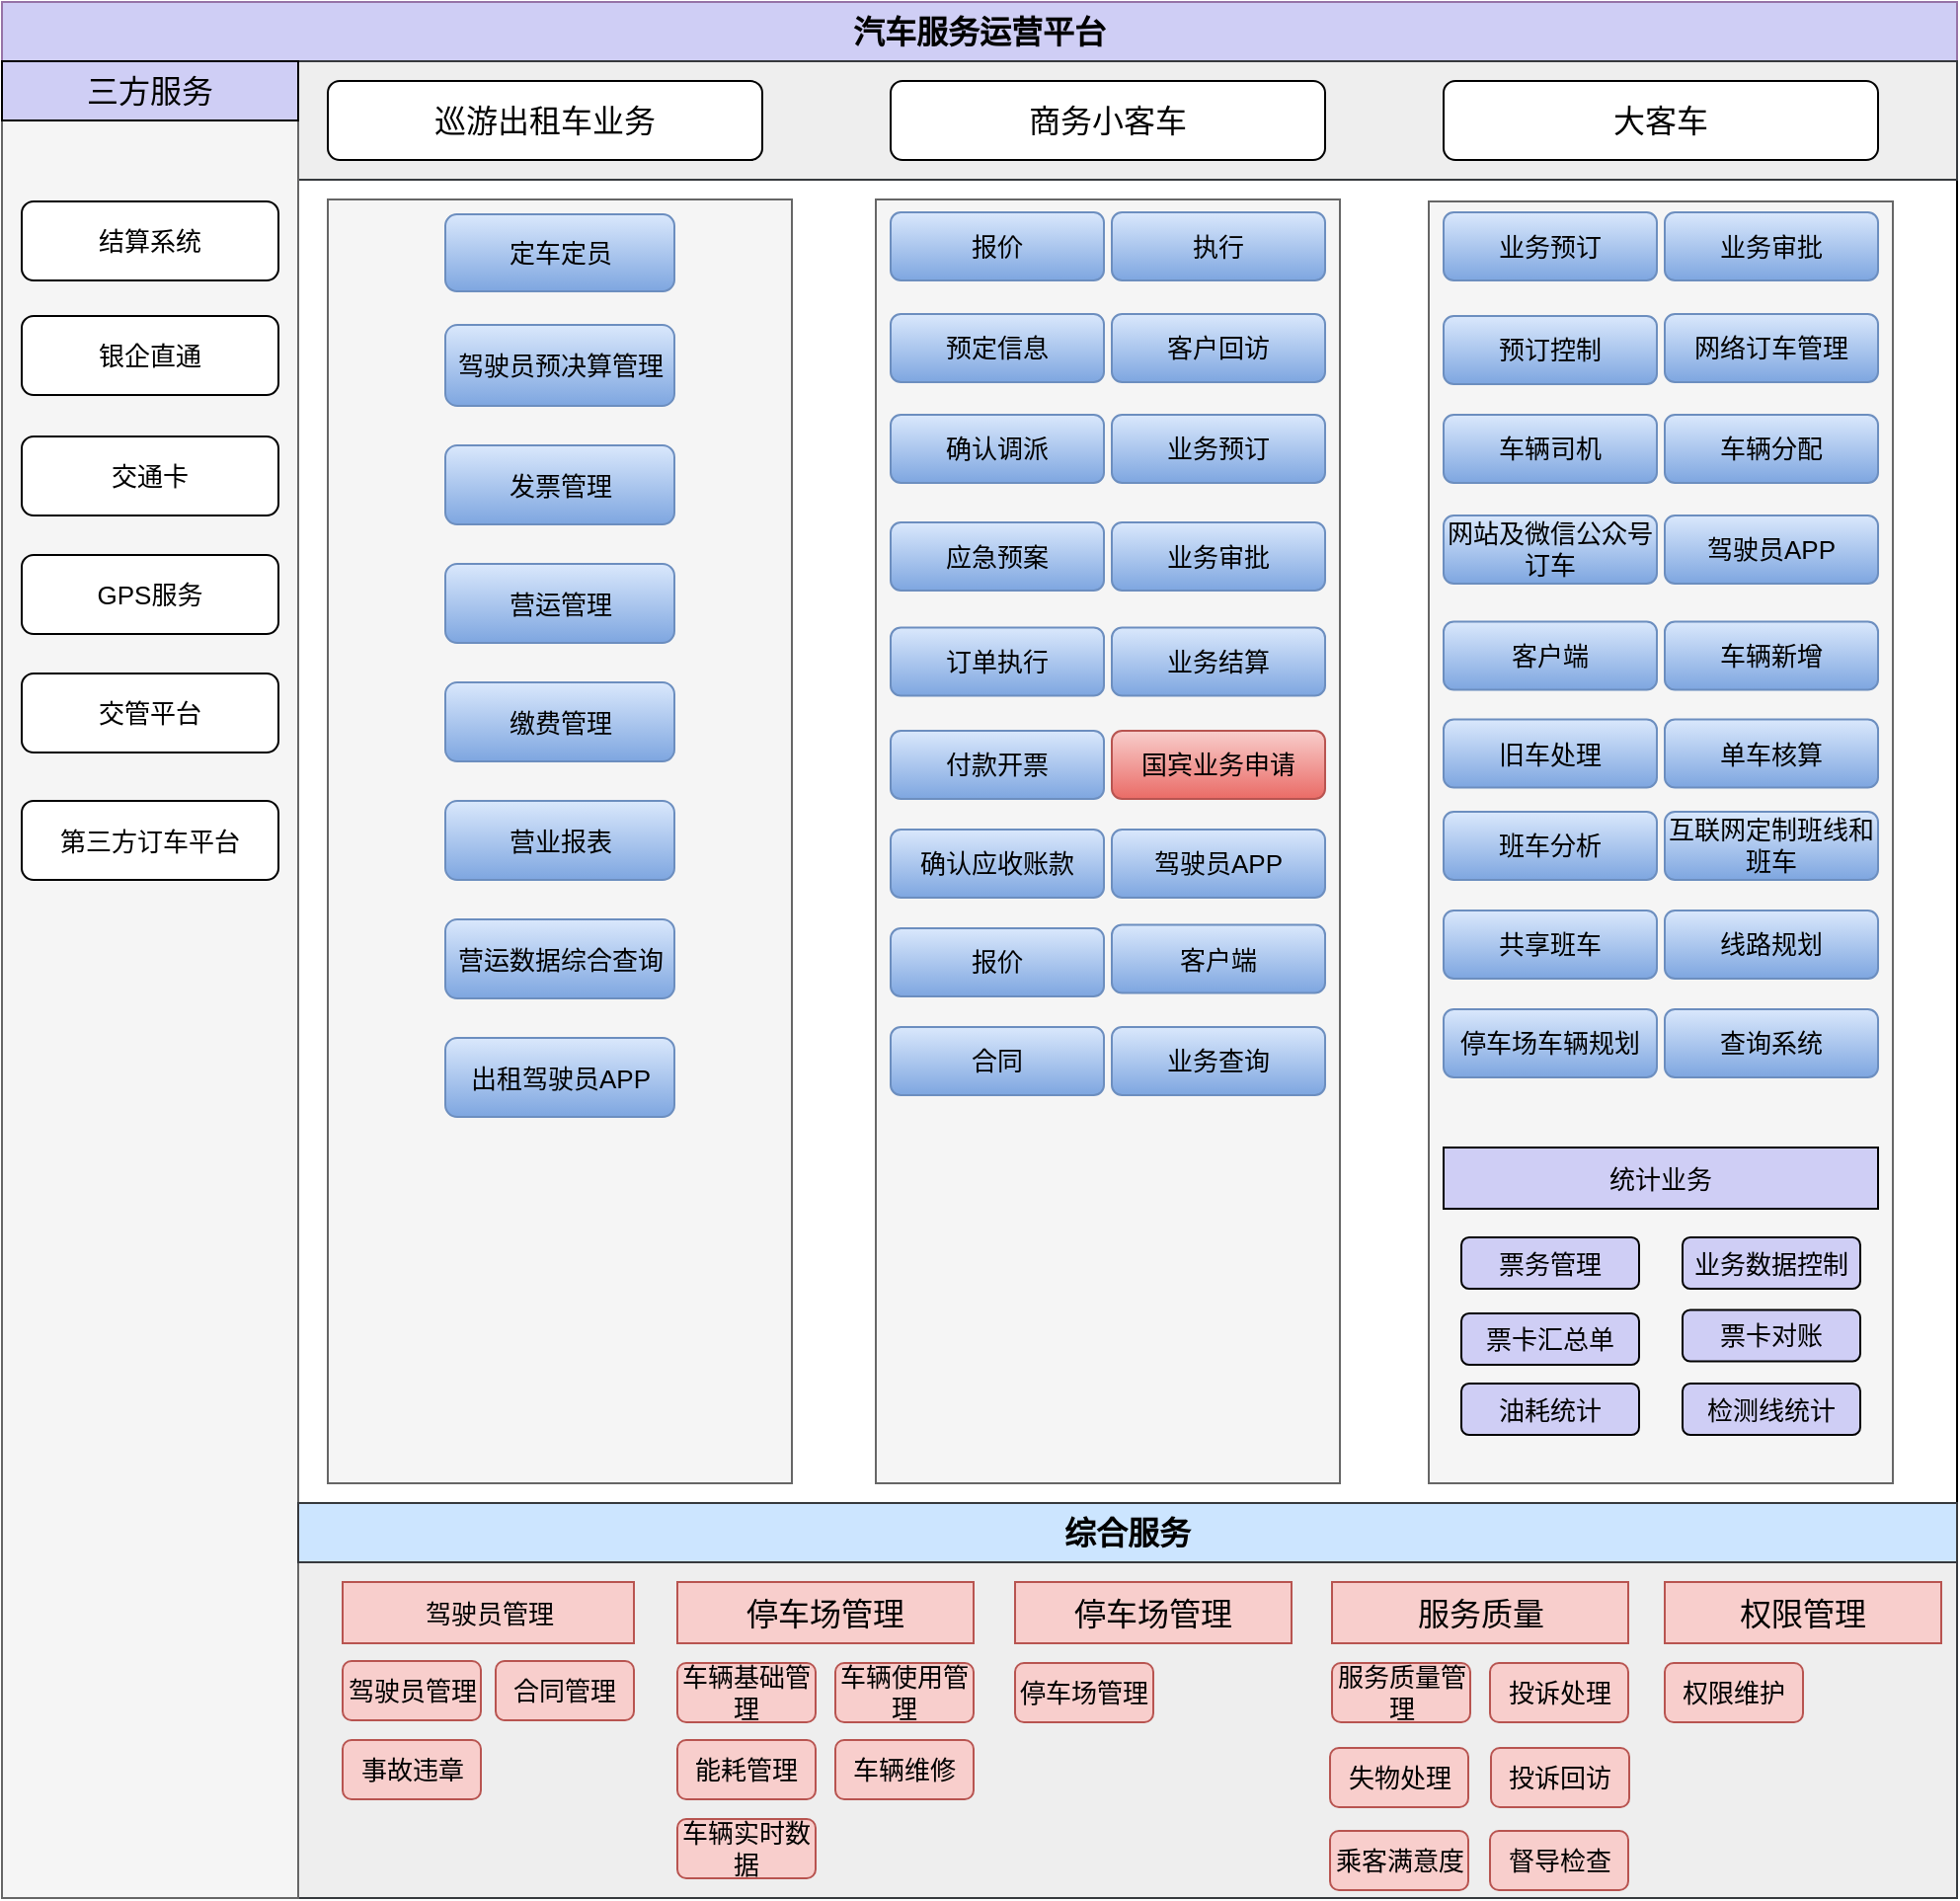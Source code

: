 <mxfile version="16.0.3" type="github">
  <diagram id="PbEHLwvle0bfFOzdE0RF" name="第 1 页">
    <mxGraphModel dx="1422" dy="762" grid="1" gridSize="10" guides="1" tooltips="1" connect="1" arrows="1" fold="1" page="1" pageScale="1" pageWidth="827" pageHeight="1169" math="0" shadow="0">
      <root>
        <mxCell id="0" />
        <mxCell id="1" parent="0" />
        <mxCell id="bQanzyuvM3PR-ToL9I3--1" value="" style="rounded=0;whiteSpace=wrap;html=1;" vertex="1" parent="1">
          <mxGeometry x="220" y="90" width="990" height="960" as="geometry" />
        </mxCell>
        <mxCell id="bQanzyuvM3PR-ToL9I3--2" value="汽车服务运营平台" style="rounded=0;whiteSpace=wrap;html=1;fillColor=#CFCEF5;strokeColor=#9673a6;fontStyle=1;fontSize=16;" vertex="1" parent="1">
          <mxGeometry x="220" y="90" width="990" height="30" as="geometry" />
        </mxCell>
        <mxCell id="bQanzyuvM3PR-ToL9I3--3" value="" style="rounded=0;whiteSpace=wrap;html=1;fontSize=16;fillColor=#eeeeee;strokeColor=#36393d;" vertex="1" parent="1">
          <mxGeometry x="220" y="120" width="990" height="60" as="geometry" />
        </mxCell>
        <mxCell id="bQanzyuvM3PR-ToL9I3--5" value="巡游出租车业务" style="rounded=1;whiteSpace=wrap;html=1;fontSize=16;" vertex="1" parent="1">
          <mxGeometry x="385" y="130" width="220" height="40" as="geometry" />
        </mxCell>
        <mxCell id="bQanzyuvM3PR-ToL9I3--6" value="商务小客车" style="rounded=1;whiteSpace=wrap;html=1;fontSize=16;" vertex="1" parent="1">
          <mxGeometry x="670" y="130" width="220" height="40" as="geometry" />
        </mxCell>
        <mxCell id="bQanzyuvM3PR-ToL9I3--7" value="大客车" style="rounded=1;whiteSpace=wrap;html=1;fontSize=16;" vertex="1" parent="1">
          <mxGeometry x="950" y="130" width="220" height="40" as="geometry" />
        </mxCell>
        <mxCell id="bQanzyuvM3PR-ToL9I3--8" value="" style="rounded=0;whiteSpace=wrap;html=1;fontSize=16;fillColor=#eeeeee;strokeColor=#36393d;" vertex="1" parent="1">
          <mxGeometry x="370" y="880" width="840" height="170" as="geometry" />
        </mxCell>
        <mxCell id="bQanzyuvM3PR-ToL9I3--24" value="" style="rounded=0;whiteSpace=wrap;html=1;fontSize=16;fillColor=#f5f5f5;strokeColor=#666666;fontColor=#333333;" vertex="1" parent="1">
          <mxGeometry x="220" y="150" width="150" height="900" as="geometry" />
        </mxCell>
        <mxCell id="bQanzyuvM3PR-ToL9I3--25" value="三方服务" style="rounded=0;whiteSpace=wrap;html=1;fontSize=16;fillColor=#CFCEF5;" vertex="1" parent="1">
          <mxGeometry x="220" y="120" width="150" height="30" as="geometry" />
        </mxCell>
        <mxCell id="bQanzyuvM3PR-ToL9I3--26" value="结算系统" style="rounded=1;whiteSpace=wrap;html=1;fontSize=13;" vertex="1" parent="1">
          <mxGeometry x="230" y="191" width="130" height="40" as="geometry" />
        </mxCell>
        <mxCell id="bQanzyuvM3PR-ToL9I3--27" value="银企直通" style="rounded=1;whiteSpace=wrap;html=1;fontSize=13;" vertex="1" parent="1">
          <mxGeometry x="230" y="249" width="130" height="40" as="geometry" />
        </mxCell>
        <mxCell id="bQanzyuvM3PR-ToL9I3--28" value="交通卡" style="rounded=1;whiteSpace=wrap;html=1;fontSize=13;" vertex="1" parent="1">
          <mxGeometry x="230" y="310" width="130" height="40" as="geometry" />
        </mxCell>
        <mxCell id="bQanzyuvM3PR-ToL9I3--29" value="GPS服务" style="rounded=1;whiteSpace=wrap;html=1;fontSize=13;" vertex="1" parent="1">
          <mxGeometry x="230" y="370" width="130" height="40" as="geometry" />
        </mxCell>
        <mxCell id="bQanzyuvM3PR-ToL9I3--30" value="交管平台" style="rounded=1;whiteSpace=wrap;html=1;fontSize=13;" vertex="1" parent="1">
          <mxGeometry x="230" y="430" width="130" height="40" as="geometry" />
        </mxCell>
        <mxCell id="bQanzyuvM3PR-ToL9I3--45" value="" style="rounded=0;whiteSpace=wrap;html=1;fontSize=13;fillColor=#f5f5f5;strokeColor=#666666;fontColor=#333333;" vertex="1" parent="1">
          <mxGeometry x="385" y="190" width="235" height="650" as="geometry" />
        </mxCell>
        <mxCell id="bQanzyuvM3PR-ToL9I3--34" value="定车定员" style="rounded=1;whiteSpace=wrap;html=1;fontSize=13;fillColor=#dae8fc;strokeColor=#6c8ebf;gradientColor=#7ea6e0;" vertex="1" parent="1">
          <mxGeometry x="444.5" y="197.5" width="116" height="39" as="geometry" />
        </mxCell>
        <mxCell id="bQanzyuvM3PR-ToL9I3--35" value="驾驶员预决算管理" style="rounded=1;whiteSpace=wrap;html=1;fontSize=13;fillColor=#dae8fc;strokeColor=#6c8ebf;gradientColor=#7ea6e0;" vertex="1" parent="1">
          <mxGeometry x="444.5" y="253.5" width="116" height="41" as="geometry" />
        </mxCell>
        <mxCell id="bQanzyuvM3PR-ToL9I3--36" value="发票管理" style="rounded=1;whiteSpace=wrap;html=1;fontSize=13;fillColor=#dae8fc;strokeColor=#6c8ebf;gradientColor=#7ea6e0;" vertex="1" parent="1">
          <mxGeometry x="444.5" y="314.5" width="116" height="40" as="geometry" />
        </mxCell>
        <mxCell id="bQanzyuvM3PR-ToL9I3--37" value="营运管理" style="rounded=1;whiteSpace=wrap;html=1;fontSize=13;fillColor=#dae8fc;strokeColor=#6c8ebf;gradientColor=#7ea6e0;" vertex="1" parent="1">
          <mxGeometry x="444.5" y="374.5" width="116" height="40" as="geometry" />
        </mxCell>
        <mxCell id="bQanzyuvM3PR-ToL9I3--38" value="缴费管理" style="rounded=1;whiteSpace=wrap;html=1;fontSize=13;fillColor=#dae8fc;strokeColor=#6c8ebf;gradientColor=#7ea6e0;" vertex="1" parent="1">
          <mxGeometry x="444.5" y="434.5" width="116" height="40" as="geometry" />
        </mxCell>
        <mxCell id="bQanzyuvM3PR-ToL9I3--39" value="营业报表" style="rounded=1;whiteSpace=wrap;html=1;fontSize=13;fillColor=#dae8fc;strokeColor=#6c8ebf;gradientColor=#7ea6e0;" vertex="1" parent="1">
          <mxGeometry x="444.5" y="494.5" width="116" height="40" as="geometry" />
        </mxCell>
        <mxCell id="bQanzyuvM3PR-ToL9I3--41" value="营运数据综合查询" style="rounded=1;whiteSpace=wrap;html=1;fontSize=13;fillColor=#dae8fc;strokeColor=#6c8ebf;gradientColor=#7ea6e0;" vertex="1" parent="1">
          <mxGeometry x="444.5" y="554.5" width="116" height="40" as="geometry" />
        </mxCell>
        <mxCell id="bQanzyuvM3PR-ToL9I3--43" value="出租驾驶员APP" style="rounded=1;whiteSpace=wrap;html=1;fontSize=13;fillColor=#dae8fc;strokeColor=#6c8ebf;gradientColor=#7ea6e0;" vertex="1" parent="1">
          <mxGeometry x="444.5" y="614.5" width="116" height="40" as="geometry" />
        </mxCell>
        <mxCell id="bQanzyuvM3PR-ToL9I3--46" value="第三方订车平台" style="rounded=1;whiteSpace=wrap;html=1;fontSize=13;" vertex="1" parent="1">
          <mxGeometry x="230" y="494.5" width="130" height="40" as="geometry" />
        </mxCell>
        <mxCell id="bQanzyuvM3PR-ToL9I3--47" value="" style="rounded=0;whiteSpace=wrap;html=1;fontSize=13;fillColor=#f5f5f5;strokeColor=#666666;fontColor=#333333;" vertex="1" parent="1">
          <mxGeometry x="662.5" y="190" width="235" height="650" as="geometry" />
        </mxCell>
        <mxCell id="bQanzyuvM3PR-ToL9I3--48" value="报价" style="rounded=1;whiteSpace=wrap;html=1;fontSize=13;fillColor=#dae8fc;strokeColor=#6c8ebf;gradientColor=#7ea6e0;" vertex="1" parent="1">
          <mxGeometry x="670" y="196.5" width="108" height="34.5" as="geometry" />
        </mxCell>
        <mxCell id="bQanzyuvM3PR-ToL9I3--49" value="预定信息" style="rounded=1;whiteSpace=wrap;html=1;fontSize=13;fillColor=#dae8fc;strokeColor=#6c8ebf;gradientColor=#7ea6e0;" vertex="1" parent="1">
          <mxGeometry x="670" y="248" width="108" height="34.5" as="geometry" />
        </mxCell>
        <mxCell id="bQanzyuvM3PR-ToL9I3--50" value="确认调派" style="rounded=1;whiteSpace=wrap;html=1;fontSize=13;fillColor=#dae8fc;strokeColor=#6c8ebf;gradientColor=#7ea6e0;" vertex="1" parent="1">
          <mxGeometry x="670" y="299" width="108" height="34.5" as="geometry" />
        </mxCell>
        <mxCell id="bQanzyuvM3PR-ToL9I3--51" value="应急预案" style="rounded=1;whiteSpace=wrap;html=1;fontSize=13;fillColor=#dae8fc;strokeColor=#6c8ebf;gradientColor=#7ea6e0;" vertex="1" parent="1">
          <mxGeometry x="670" y="353.5" width="108" height="34.5" as="geometry" />
        </mxCell>
        <mxCell id="bQanzyuvM3PR-ToL9I3--52" value="付款开票" style="rounded=1;whiteSpace=wrap;html=1;fontSize=13;fillColor=#dae8fc;strokeColor=#6c8ebf;gradientColor=#7ea6e0;" vertex="1" parent="1">
          <mxGeometry x="670" y="459" width="108" height="34.5" as="geometry" />
        </mxCell>
        <mxCell id="bQanzyuvM3PR-ToL9I3--53" value="确认应收账款" style="rounded=1;whiteSpace=wrap;html=1;fontSize=13;fillColor=#dae8fc;strokeColor=#6c8ebf;gradientColor=#7ea6e0;" vertex="1" parent="1">
          <mxGeometry x="670" y="509" width="108" height="34.5" as="geometry" />
        </mxCell>
        <mxCell id="bQanzyuvM3PR-ToL9I3--55" value="报价" style="rounded=1;whiteSpace=wrap;html=1;fontSize=13;fillColor=#dae8fc;strokeColor=#6c8ebf;gradientColor=#7ea6e0;" vertex="1" parent="1">
          <mxGeometry x="670" y="559" width="108" height="34.5" as="geometry" />
        </mxCell>
        <mxCell id="bQanzyuvM3PR-ToL9I3--56" value="合同" style="rounded=1;whiteSpace=wrap;html=1;fontSize=13;fillColor=#dae8fc;strokeColor=#6c8ebf;gradientColor=#7ea6e0;" vertex="1" parent="1">
          <mxGeometry x="670" y="609" width="108" height="34.5" as="geometry" />
        </mxCell>
        <mxCell id="bQanzyuvM3PR-ToL9I3--57" value="订单执行" style="rounded=1;whiteSpace=wrap;html=1;fontSize=13;fillColor=#dae8fc;strokeColor=#6c8ebf;gradientColor=#7ea6e0;" vertex="1" parent="1">
          <mxGeometry x="670" y="406.75" width="108" height="34.5" as="geometry" />
        </mxCell>
        <mxCell id="bQanzyuvM3PR-ToL9I3--58" value="执行" style="rounded=1;whiteSpace=wrap;html=1;fontSize=13;fillColor=#dae8fc;strokeColor=#6c8ebf;gradientColor=#7ea6e0;" vertex="1" parent="1">
          <mxGeometry x="782" y="196.5" width="108" height="34.5" as="geometry" />
        </mxCell>
        <mxCell id="bQanzyuvM3PR-ToL9I3--59" value="客户回访" style="rounded=1;whiteSpace=wrap;html=1;fontSize=13;fillColor=#dae8fc;strokeColor=#6c8ebf;gradientColor=#7ea6e0;" vertex="1" parent="1">
          <mxGeometry x="782" y="248" width="108" height="34.5" as="geometry" />
        </mxCell>
        <mxCell id="bQanzyuvM3PR-ToL9I3--60" value="业务预订" style="rounded=1;whiteSpace=wrap;html=1;fontSize=13;fillColor=#dae8fc;strokeColor=#6c8ebf;gradientColor=#7ea6e0;" vertex="1" parent="1">
          <mxGeometry x="782" y="299" width="108" height="34.5" as="geometry" />
        </mxCell>
        <mxCell id="bQanzyuvM3PR-ToL9I3--61" value="业务审批" style="rounded=1;whiteSpace=wrap;html=1;fontSize=13;fillColor=#dae8fc;strokeColor=#6c8ebf;gradientColor=#7ea6e0;" vertex="1" parent="1">
          <mxGeometry x="782" y="353.5" width="108" height="34.5" as="geometry" />
        </mxCell>
        <mxCell id="bQanzyuvM3PR-ToL9I3--62" value="业务结算" style="rounded=1;whiteSpace=wrap;html=1;fontSize=13;fillColor=#dae8fc;strokeColor=#6c8ebf;gradientColor=#7ea6e0;" vertex="1" parent="1">
          <mxGeometry x="782" y="406.75" width="108" height="34.5" as="geometry" />
        </mxCell>
        <mxCell id="bQanzyuvM3PR-ToL9I3--63" value="国宾业务申请" style="rounded=1;whiteSpace=wrap;html=1;fontSize=13;fillColor=#f8cecc;strokeColor=#b85450;gradientColor=#ea6b66;" vertex="1" parent="1">
          <mxGeometry x="782" y="459" width="108" height="34.5" as="geometry" />
        </mxCell>
        <mxCell id="bQanzyuvM3PR-ToL9I3--64" value="驾驶员APP" style="rounded=1;whiteSpace=wrap;html=1;fontSize=13;fillColor=#dae8fc;strokeColor=#6c8ebf;gradientColor=#7ea6e0;" vertex="1" parent="1">
          <mxGeometry x="782" y="509" width="108" height="34.5" as="geometry" />
        </mxCell>
        <mxCell id="bQanzyuvM3PR-ToL9I3--65" value="业务查询　" style="rounded=1;whiteSpace=wrap;html=1;fontSize=13;fillColor=#dae8fc;strokeColor=#6c8ebf;gradientColor=#7ea6e0;" vertex="1" parent="1">
          <mxGeometry x="782" y="609" width="108" height="34.5" as="geometry" />
        </mxCell>
        <mxCell id="bQanzyuvM3PR-ToL9I3--66" value="" style="rounded=0;whiteSpace=wrap;html=1;fontSize=13;fillColor=#f5f5f5;strokeColor=#666666;fontColor=#333333;" vertex="1" parent="1">
          <mxGeometry x="942.5" y="191" width="235" height="649" as="geometry" />
        </mxCell>
        <mxCell id="bQanzyuvM3PR-ToL9I3--67" value="业务预订" style="rounded=1;whiteSpace=wrap;html=1;fontSize=13;fillColor=#dae8fc;strokeColor=#6c8ebf;gradientColor=#7ea6e0;" vertex="1" parent="1">
          <mxGeometry x="950" y="196.5" width="108" height="34.5" as="geometry" />
        </mxCell>
        <mxCell id="bQanzyuvM3PR-ToL9I3--68" value="业务审批" style="rounded=1;whiteSpace=wrap;html=1;fontSize=13;fillColor=#dae8fc;strokeColor=#6c8ebf;gradientColor=#7ea6e0;" vertex="1" parent="1">
          <mxGeometry x="1062" y="196.5" width="108" height="34.5" as="geometry" />
        </mxCell>
        <mxCell id="bQanzyuvM3PR-ToL9I3--72" value="预订控制" style="rounded=1;whiteSpace=wrap;html=1;fontSize=13;fillColor=#dae8fc;strokeColor=#6c8ebf;gradientColor=#7ea6e0;" vertex="1" parent="1">
          <mxGeometry x="950" y="249" width="108" height="34.5" as="geometry" />
        </mxCell>
        <mxCell id="bQanzyuvM3PR-ToL9I3--73" value="网络订车管理" style="rounded=1;whiteSpace=wrap;html=1;fontSize=13;fillColor=#dae8fc;strokeColor=#6c8ebf;gradientColor=#7ea6e0;" vertex="1" parent="1">
          <mxGeometry x="1062" y="248" width="108" height="34.5" as="geometry" />
        </mxCell>
        <mxCell id="bQanzyuvM3PR-ToL9I3--74" value="车辆司机" style="rounded=1;whiteSpace=wrap;html=1;fontSize=13;fillColor=#dae8fc;strokeColor=#6c8ebf;gradientColor=#7ea6e0;" vertex="1" parent="1">
          <mxGeometry x="950" y="299" width="108" height="34.5" as="geometry" />
        </mxCell>
        <mxCell id="bQanzyuvM3PR-ToL9I3--75" value="车辆分配" style="rounded=1;whiteSpace=wrap;html=1;fontSize=13;fillColor=#dae8fc;strokeColor=#6c8ebf;gradientColor=#7ea6e0;" vertex="1" parent="1">
          <mxGeometry x="1062" y="299" width="108" height="34.5" as="geometry" />
        </mxCell>
        <mxCell id="bQanzyuvM3PR-ToL9I3--76" value="网站及微信公众号订车" style="rounded=1;whiteSpace=wrap;html=1;fontSize=13;fillColor=#dae8fc;strokeColor=#6c8ebf;gradientColor=#7ea6e0;" vertex="1" parent="1">
          <mxGeometry x="950" y="350" width="108" height="34.5" as="geometry" />
        </mxCell>
        <mxCell id="bQanzyuvM3PR-ToL9I3--77" value="驾驶员APP" style="rounded=1;whiteSpace=wrap;html=1;fontSize=13;fillColor=#dae8fc;strokeColor=#6c8ebf;gradientColor=#7ea6e0;" vertex="1" parent="1">
          <mxGeometry x="1062" y="350" width="108" height="34.5" as="geometry" />
        </mxCell>
        <mxCell id="bQanzyuvM3PR-ToL9I3--78" value="客户端" style="rounded=1;whiteSpace=wrap;html=1;fontSize=13;fillColor=#dae8fc;strokeColor=#6c8ebf;gradientColor=#7ea6e0;" vertex="1" parent="1">
          <mxGeometry x="782" y="557.25" width="108" height="34.5" as="geometry" />
        </mxCell>
        <mxCell id="bQanzyuvM3PR-ToL9I3--79" value="客户端" style="rounded=1;whiteSpace=wrap;html=1;fontSize=13;fillColor=#dae8fc;strokeColor=#6c8ebf;gradientColor=#7ea6e0;" vertex="1" parent="1">
          <mxGeometry x="950" y="403.75" width="108" height="34.5" as="geometry" />
        </mxCell>
        <mxCell id="bQanzyuvM3PR-ToL9I3--80" value="统计业务" style="rounded=0;whiteSpace=wrap;html=1;fontSize=13;fillColor=#CFCEF5;" vertex="1" parent="1">
          <mxGeometry x="950" y="670" width="220" height="31" as="geometry" />
        </mxCell>
        <mxCell id="bQanzyuvM3PR-ToL9I3--81" value="票务管理" style="rounded=1;whiteSpace=wrap;html=1;fontSize=13;fillColor=#CFCEF5;" vertex="1" parent="1">
          <mxGeometry x="959" y="715.5" width="90" height="26" as="geometry" />
        </mxCell>
        <mxCell id="bQanzyuvM3PR-ToL9I3--82" value="业务数据控制" style="rounded=1;whiteSpace=wrap;html=1;fontSize=13;fillColor=#CFCEF5;" vertex="1" parent="1">
          <mxGeometry x="1071" y="715.5" width="90" height="26" as="geometry" />
        </mxCell>
        <mxCell id="bQanzyuvM3PR-ToL9I3--83" value="票卡汇总单" style="rounded=1;whiteSpace=wrap;html=1;fontSize=13;fillColor=#CFCEF5;" vertex="1" parent="1">
          <mxGeometry x="959" y="754" width="90" height="26" as="geometry" />
        </mxCell>
        <mxCell id="bQanzyuvM3PR-ToL9I3--84" value="票卡对账" style="rounded=1;whiteSpace=wrap;html=1;fontSize=13;fillColor=#CFCEF5;" vertex="1" parent="1">
          <mxGeometry x="1071" y="752.25" width="90" height="26" as="geometry" />
        </mxCell>
        <mxCell id="bQanzyuvM3PR-ToL9I3--85" value="油耗统计" style="rounded=1;whiteSpace=wrap;html=1;fontSize=13;fillColor=#CFCEF5;" vertex="1" parent="1">
          <mxGeometry x="959" y="789.5" width="90" height="26" as="geometry" />
        </mxCell>
        <mxCell id="bQanzyuvM3PR-ToL9I3--86" value="检测线统计" style="rounded=1;whiteSpace=wrap;html=1;fontSize=13;fillColor=#CFCEF5;" vertex="1" parent="1">
          <mxGeometry x="1071" y="789.5" width="90" height="26" as="geometry" />
        </mxCell>
        <mxCell id="bQanzyuvM3PR-ToL9I3--87" value="车辆新增" style="rounded=1;whiteSpace=wrap;html=1;fontSize=13;fillColor=#dae8fc;strokeColor=#6c8ebf;gradientColor=#7ea6e0;" vertex="1" parent="1">
          <mxGeometry x="1062" y="403.75" width="108" height="34.5" as="geometry" />
        </mxCell>
        <mxCell id="bQanzyuvM3PR-ToL9I3--89" value="旧车处理" style="rounded=1;whiteSpace=wrap;html=1;fontSize=13;fillColor=#dae8fc;strokeColor=#6c8ebf;gradientColor=#7ea6e0;" vertex="1" parent="1">
          <mxGeometry x="950" y="453.25" width="108" height="34.5" as="geometry" />
        </mxCell>
        <mxCell id="bQanzyuvM3PR-ToL9I3--90" value="单车核算" style="rounded=1;whiteSpace=wrap;html=1;fontSize=13;fillColor=#dae8fc;strokeColor=#6c8ebf;gradientColor=#7ea6e0;" vertex="1" parent="1">
          <mxGeometry x="1062" y="453.25" width="108" height="34.5" as="geometry" />
        </mxCell>
        <mxCell id="bQanzyuvM3PR-ToL9I3--91" value="班车分析" style="rounded=1;whiteSpace=wrap;html=1;fontSize=13;fillColor=#dae8fc;strokeColor=#6c8ebf;gradientColor=#7ea6e0;" vertex="1" parent="1">
          <mxGeometry x="950" y="500" width="108" height="34.5" as="geometry" />
        </mxCell>
        <mxCell id="bQanzyuvM3PR-ToL9I3--92" value="互联网定制班线和班车" style="rounded=1;whiteSpace=wrap;html=1;fontSize=13;fillColor=#dae8fc;strokeColor=#6c8ebf;gradientColor=#7ea6e0;" vertex="1" parent="1">
          <mxGeometry x="1062" y="500" width="108" height="34.5" as="geometry" />
        </mxCell>
        <mxCell id="bQanzyuvM3PR-ToL9I3--94" value="共享班车" style="rounded=1;whiteSpace=wrap;html=1;fontSize=13;fillColor=#dae8fc;strokeColor=#6c8ebf;gradientColor=#7ea6e0;" vertex="1" parent="1">
          <mxGeometry x="950" y="550" width="108" height="34.5" as="geometry" />
        </mxCell>
        <mxCell id="bQanzyuvM3PR-ToL9I3--95" value="线路规划" style="rounded=1;whiteSpace=wrap;html=1;fontSize=13;fillColor=#dae8fc;strokeColor=#6c8ebf;gradientColor=#7ea6e0;" vertex="1" parent="1">
          <mxGeometry x="1062" y="550" width="108" height="34.5" as="geometry" />
        </mxCell>
        <mxCell id="bQanzyuvM3PR-ToL9I3--96" value="综合服务" style="rounded=0;whiteSpace=wrap;html=1;fillColor=#cce5ff;strokeColor=#36393d;fontStyle=1;fontSize=16;" vertex="1" parent="1">
          <mxGeometry x="370" y="850" width="840" height="30" as="geometry" />
        </mxCell>
        <mxCell id="bQanzyuvM3PR-ToL9I3--99" value="停车场车辆规划" style="rounded=1;whiteSpace=wrap;html=1;fontSize=13;fillColor=#dae8fc;strokeColor=#6c8ebf;gradientColor=#7ea6e0;" vertex="1" parent="1">
          <mxGeometry x="950" y="600" width="108" height="34.5" as="geometry" />
        </mxCell>
        <mxCell id="bQanzyuvM3PR-ToL9I3--100" value="查询系统" style="rounded=1;whiteSpace=wrap;html=1;fontSize=13;fillColor=#dae8fc;strokeColor=#6c8ebf;gradientColor=#7ea6e0;" vertex="1" parent="1">
          <mxGeometry x="1062" y="600" width="108" height="34.5" as="geometry" />
        </mxCell>
        <mxCell id="bQanzyuvM3PR-ToL9I3--101" value="驾驶员管理" style="rounded=0;whiteSpace=wrap;html=1;fontSize=13;fillColor=#f8cecc;strokeColor=#b85450;" vertex="1" parent="1">
          <mxGeometry x="392.5" y="890" width="147.5" height="31" as="geometry" />
        </mxCell>
        <mxCell id="bQanzyuvM3PR-ToL9I3--102" value="&lt;span style=&quot;font-size: 16px&quot;&gt;停车场管理&lt;/span&gt;" style="rounded=0;whiteSpace=wrap;html=1;fontSize=13;fillColor=#f8cecc;strokeColor=#b85450;" vertex="1" parent="1">
          <mxGeometry x="733" y="890" width="140" height="31" as="geometry" />
        </mxCell>
        <mxCell id="bQanzyuvM3PR-ToL9I3--104" value="驾驶员管理" style="rounded=1;whiteSpace=wrap;html=1;fontSize=13;fillColor=#f8cecc;strokeColor=#b85450;" vertex="1" parent="1">
          <mxGeometry x="392.5" y="930" width="70" height="30" as="geometry" />
        </mxCell>
        <mxCell id="bQanzyuvM3PR-ToL9I3--105" value="合同管理" style="rounded=1;whiteSpace=wrap;html=1;fontSize=13;fillColor=#f8cecc;strokeColor=#b85450;" vertex="1" parent="1">
          <mxGeometry x="470" y="930" width="70" height="30" as="geometry" />
        </mxCell>
        <mxCell id="bQanzyuvM3PR-ToL9I3--106" value="事故违章" style="rounded=1;whiteSpace=wrap;html=1;fontSize=13;fillColor=#f8cecc;strokeColor=#b85450;" vertex="1" parent="1">
          <mxGeometry x="392.5" y="970" width="70" height="30" as="geometry" />
        </mxCell>
        <mxCell id="bQanzyuvM3PR-ToL9I3--107" value="停车场管理" style="rounded=1;whiteSpace=wrap;html=1;fontSize=13;fillColor=#f8cecc;strokeColor=#b85450;" vertex="1" parent="1">
          <mxGeometry x="733" y="931" width="70" height="30" as="geometry" />
        </mxCell>
        <mxCell id="bQanzyuvM3PR-ToL9I3--110" value="失物处理" style="rounded=1;whiteSpace=wrap;html=1;fontSize=13;fillColor=#f8cecc;strokeColor=#b85450;" vertex="1" parent="1">
          <mxGeometry x="892.5" y="974" width="70" height="30" as="geometry" />
        </mxCell>
        <mxCell id="bQanzyuvM3PR-ToL9I3--111" value="投诉回访" style="rounded=1;whiteSpace=wrap;html=1;fontSize=13;fillColor=#f8cecc;strokeColor=#b85450;" vertex="1" parent="1">
          <mxGeometry x="974" y="974" width="70" height="30" as="geometry" />
        </mxCell>
        <mxCell id="bQanzyuvM3PR-ToL9I3--112" value="乘客满意度" style="rounded=1;whiteSpace=wrap;html=1;fontSize=13;fillColor=#f8cecc;strokeColor=#b85450;" vertex="1" parent="1">
          <mxGeometry x="892.5" y="1016" width="70" height="30" as="geometry" />
        </mxCell>
        <mxCell id="bQanzyuvM3PR-ToL9I3--113" value="督导检查" style="rounded=1;whiteSpace=wrap;html=1;fontSize=13;fillColor=#f8cecc;strokeColor=#b85450;" vertex="1" parent="1">
          <mxGeometry x="973.5" y="1016" width="70" height="30" as="geometry" />
        </mxCell>
        <mxCell id="bQanzyuvM3PR-ToL9I3--114" value="&lt;span style=&quot;font-size: 16px&quot;&gt;停车场管理&lt;/span&gt;" style="rounded=0;whiteSpace=wrap;html=1;fontSize=13;fillColor=#f8cecc;strokeColor=#b85450;" vertex="1" parent="1">
          <mxGeometry x="562" y="890" width="150" height="31" as="geometry" />
        </mxCell>
        <mxCell id="bQanzyuvM3PR-ToL9I3--115" value="车辆基础管理" style="rounded=1;whiteSpace=wrap;html=1;fontSize=13;fillColor=#f8cecc;strokeColor=#b85450;" vertex="1" parent="1">
          <mxGeometry x="562" y="931" width="70" height="30" as="geometry" />
        </mxCell>
        <mxCell id="bQanzyuvM3PR-ToL9I3--116" value="车辆使用管理" style="rounded=1;whiteSpace=wrap;html=1;fontSize=13;fillColor=#f8cecc;strokeColor=#b85450;" vertex="1" parent="1">
          <mxGeometry x="642" y="931" width="70" height="30" as="geometry" />
        </mxCell>
        <mxCell id="bQanzyuvM3PR-ToL9I3--117" value="能耗管理" style="rounded=1;whiteSpace=wrap;html=1;fontSize=13;fillColor=#f8cecc;strokeColor=#b85450;" vertex="1" parent="1">
          <mxGeometry x="562" y="970" width="70" height="30" as="geometry" />
        </mxCell>
        <mxCell id="bQanzyuvM3PR-ToL9I3--118" value="车辆维修" style="rounded=1;whiteSpace=wrap;html=1;fontSize=13;fillColor=#f8cecc;strokeColor=#b85450;" vertex="1" parent="1">
          <mxGeometry x="642" y="970" width="70" height="30" as="geometry" />
        </mxCell>
        <mxCell id="bQanzyuvM3PR-ToL9I3--119" value="车辆实时数据" style="rounded=1;whiteSpace=wrap;html=1;fontSize=13;fillColor=#f8cecc;strokeColor=#b85450;" vertex="1" parent="1">
          <mxGeometry x="562" y="1010" width="70" height="30" as="geometry" />
        </mxCell>
        <mxCell id="bQanzyuvM3PR-ToL9I3--128" value="&lt;span style=&quot;font-size: 16px&quot;&gt;服务质量&lt;/span&gt;" style="rounded=0;whiteSpace=wrap;html=1;fontSize=13;fillColor=#f8cecc;strokeColor=#b85450;" vertex="1" parent="1">
          <mxGeometry x="893.5" y="890" width="150" height="31" as="geometry" />
        </mxCell>
        <mxCell id="bQanzyuvM3PR-ToL9I3--129" value="服务质量管理" style="rounded=1;whiteSpace=wrap;html=1;fontSize=13;fillColor=#f8cecc;strokeColor=#b85450;" vertex="1" parent="1">
          <mxGeometry x="893.5" y="931" width="70" height="30" as="geometry" />
        </mxCell>
        <mxCell id="bQanzyuvM3PR-ToL9I3--130" value="投诉处理" style="rounded=1;whiteSpace=wrap;html=1;fontSize=13;fillColor=#f8cecc;strokeColor=#b85450;" vertex="1" parent="1">
          <mxGeometry x="973.5" y="931" width="70" height="30" as="geometry" />
        </mxCell>
        <mxCell id="bQanzyuvM3PR-ToL9I3--132" value="&lt;span style=&quot;font-size: 16px&quot;&gt;权限管理&lt;/span&gt;" style="rounded=0;whiteSpace=wrap;html=1;fontSize=13;fillColor=#f8cecc;strokeColor=#b85450;" vertex="1" parent="1">
          <mxGeometry x="1062" y="890" width="140" height="31" as="geometry" />
        </mxCell>
        <mxCell id="bQanzyuvM3PR-ToL9I3--133" value="权限维护" style="rounded=1;whiteSpace=wrap;html=1;fontSize=13;fillColor=#f8cecc;strokeColor=#b85450;" vertex="1" parent="1">
          <mxGeometry x="1062" y="931" width="70" height="30" as="geometry" />
        </mxCell>
      </root>
    </mxGraphModel>
  </diagram>
</mxfile>
